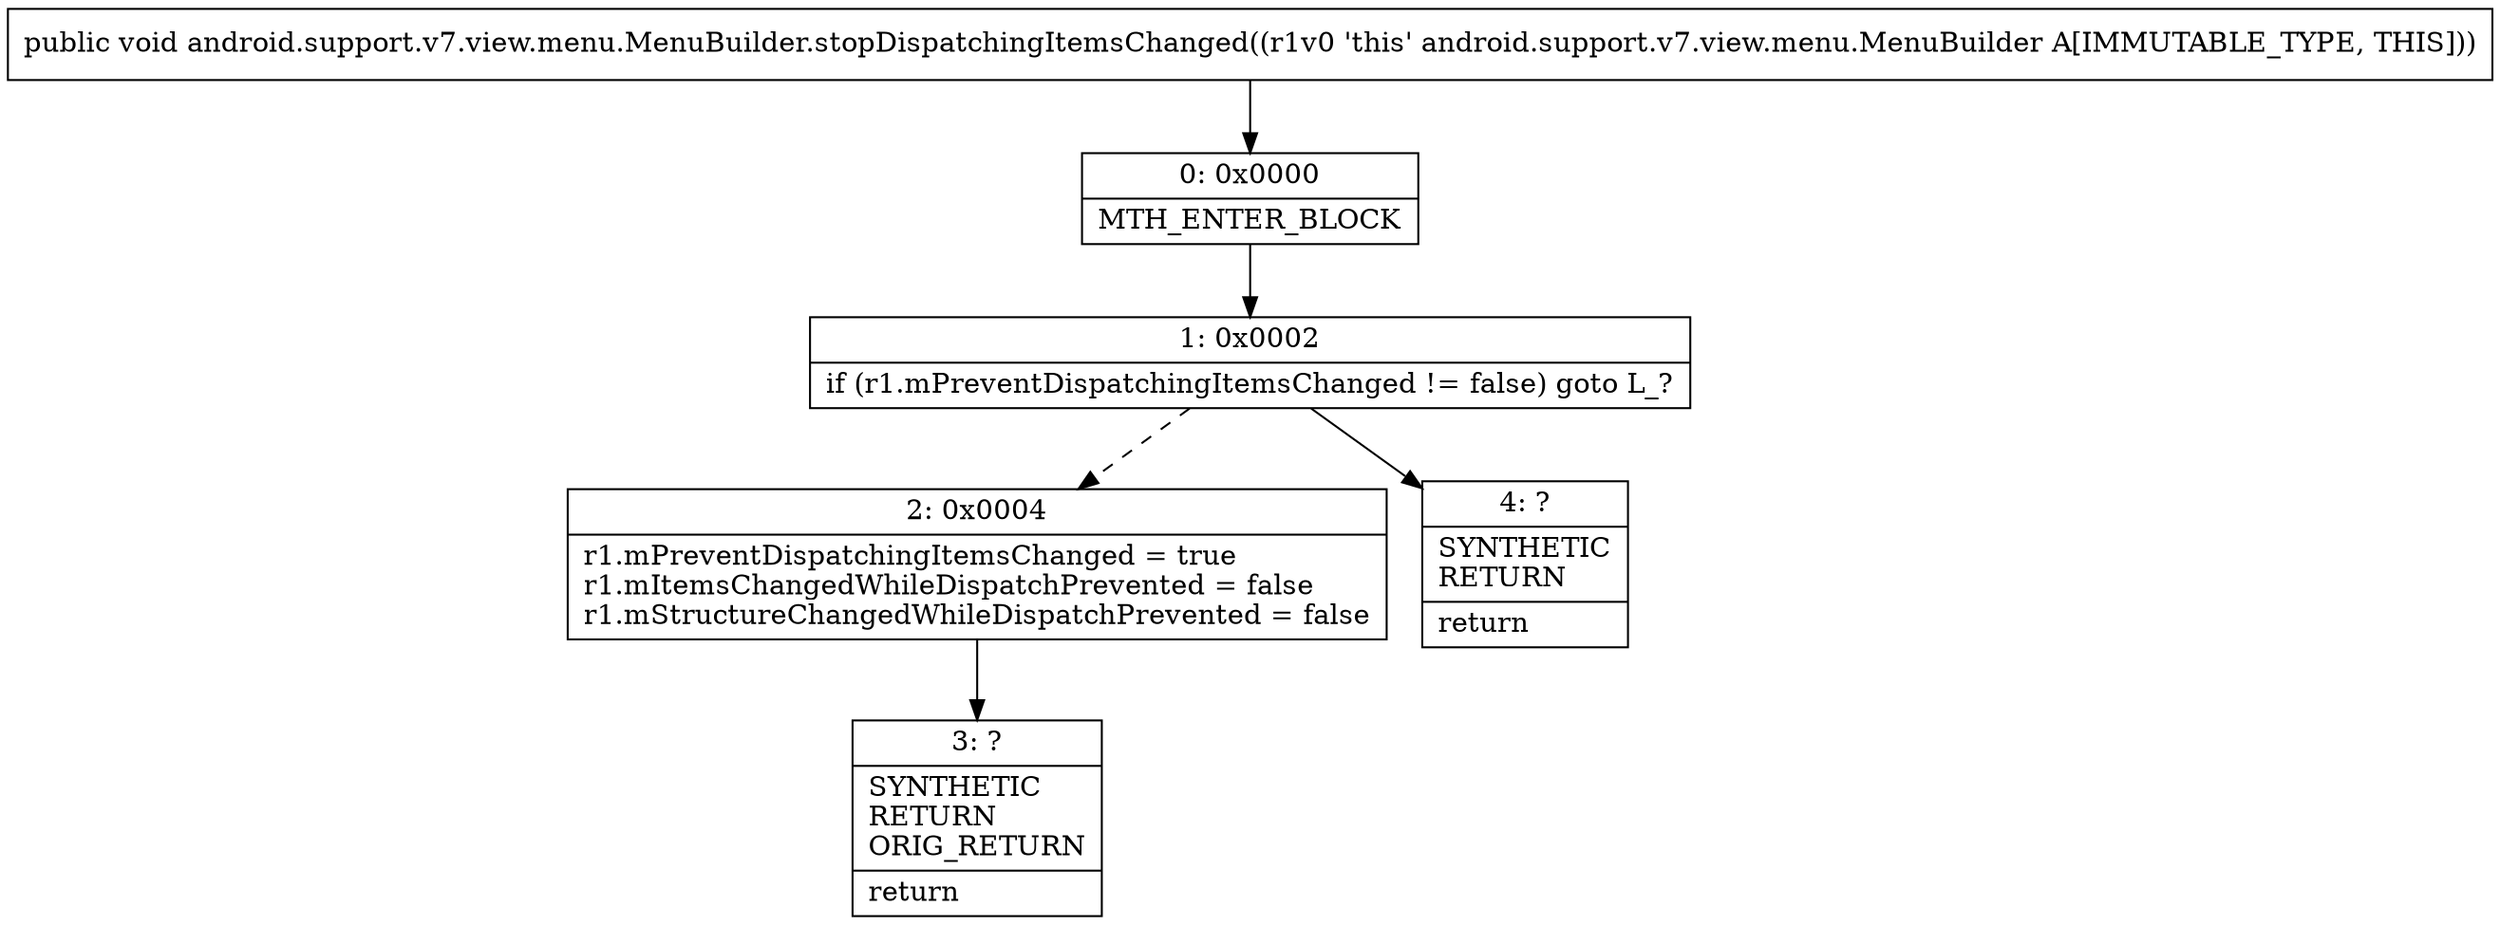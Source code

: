 digraph "CFG forandroid.support.v7.view.menu.MenuBuilder.stopDispatchingItemsChanged()V" {
Node_0 [shape=record,label="{0\:\ 0x0000|MTH_ENTER_BLOCK\l}"];
Node_1 [shape=record,label="{1\:\ 0x0002|if (r1.mPreventDispatchingItemsChanged != false) goto L_?\l}"];
Node_2 [shape=record,label="{2\:\ 0x0004|r1.mPreventDispatchingItemsChanged = true\lr1.mItemsChangedWhileDispatchPrevented = false\lr1.mStructureChangedWhileDispatchPrevented = false\l}"];
Node_3 [shape=record,label="{3\:\ ?|SYNTHETIC\lRETURN\lORIG_RETURN\l|return\l}"];
Node_4 [shape=record,label="{4\:\ ?|SYNTHETIC\lRETURN\l|return\l}"];
MethodNode[shape=record,label="{public void android.support.v7.view.menu.MenuBuilder.stopDispatchingItemsChanged((r1v0 'this' android.support.v7.view.menu.MenuBuilder A[IMMUTABLE_TYPE, THIS])) }"];
MethodNode -> Node_0;
Node_0 -> Node_1;
Node_1 -> Node_2[style=dashed];
Node_1 -> Node_4;
Node_2 -> Node_3;
}

